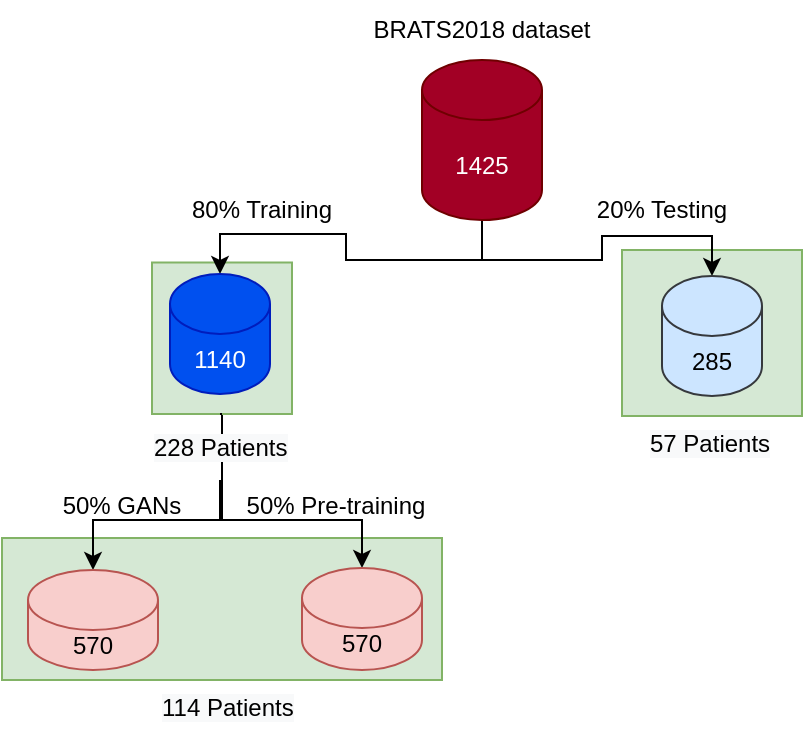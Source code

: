 <mxfile version="18.0.7" type="device"><diagram id="T5mbmQm1qSmTHW3fakI-" name="Page-1"><mxGraphModel dx="782" dy="557" grid="1" gridSize="10" guides="1" tooltips="1" connect="1" arrows="1" fold="1" page="1" pageScale="1" pageWidth="850" pageHeight="1100" math="0" shadow="0"><root><mxCell id="0"/><mxCell id="1" parent="0"/><mxCell id="M5vIYwmqm0MFrQmuiYdp-16" value="" style="rounded=0;whiteSpace=wrap;html=1;fillColor=#d5e8d4;strokeColor=#82b366;" vertex="1" parent="1"><mxGeometry x="190" y="379" width="220" height="71" as="geometry"/></mxCell><mxCell id="M5vIYwmqm0MFrQmuiYdp-23" style="edgeStyle=orthogonalEdgeStyle;rounded=0;orthogonalLoop=1;jettySize=auto;html=1;exitX=0.5;exitY=1;exitDx=0;exitDy=0;entryX=0.5;entryY=0;entryDx=0;entryDy=0;entryPerimeter=0;" edge="1" parent="1" source="M5vIYwmqm0MFrQmuiYdp-21" target="M5vIYwmqm0MFrQmuiYdp-8"><mxGeometry relative="1" as="geometry"><Array as="points"><mxPoint x="300" y="370"/><mxPoint x="235" y="370"/></Array></mxGeometry></mxCell><mxCell id="M5vIYwmqm0MFrQmuiYdp-30" style="edgeStyle=orthogonalEdgeStyle;rounded=0;orthogonalLoop=1;jettySize=auto;html=1;exitX=0.5;exitY=1;exitDx=0;exitDy=0;entryX=0.5;entryY=0;entryDx=0;entryDy=0;entryPerimeter=0;startArrow=none;" edge="1" parent="1" source="M5vIYwmqm0MFrQmuiYdp-28" target="M5vIYwmqm0MFrQmuiYdp-9"><mxGeometry relative="1" as="geometry"><Array as="points"><mxPoint x="300" y="370"/><mxPoint x="375" y="370"/></Array></mxGeometry></mxCell><mxCell id="M5vIYwmqm0MFrQmuiYdp-21" value="" style="rounded=0;whiteSpace=wrap;html=1;fillColor=#d5e8d4;strokeColor=#82b366;" vertex="1" parent="1"><mxGeometry x="265" y="241.25" width="70" height="75.75" as="geometry"/></mxCell><mxCell id="M5vIYwmqm0MFrQmuiYdp-19" value="" style="rounded=0;whiteSpace=wrap;html=1;fillColor=#d5e8d4;strokeColor=#82b366;" vertex="1" parent="1"><mxGeometry x="500" y="235" width="90" height="83" as="geometry"/></mxCell><mxCell id="M5vIYwmqm0MFrQmuiYdp-4" style="edgeStyle=orthogonalEdgeStyle;rounded=0;orthogonalLoop=1;jettySize=auto;html=1;exitX=0.5;exitY=1;exitDx=0;exitDy=0;exitPerimeter=0;entryX=0.5;entryY=0;entryDx=0;entryDy=0;entryPerimeter=0;" edge="1" parent="1" source="M5vIYwmqm0MFrQmuiYdp-1" target="M5vIYwmqm0MFrQmuiYdp-2"><mxGeometry relative="1" as="geometry"/></mxCell><mxCell id="M5vIYwmqm0MFrQmuiYdp-5" style="edgeStyle=orthogonalEdgeStyle;rounded=0;orthogonalLoop=1;jettySize=auto;html=1;exitX=0.5;exitY=1;exitDx=0;exitDy=0;exitPerimeter=0;entryX=0.5;entryY=0;entryDx=0;entryDy=0;entryPerimeter=0;" edge="1" parent="1" source="M5vIYwmqm0MFrQmuiYdp-1" target="M5vIYwmqm0MFrQmuiYdp-3"><mxGeometry relative="1" as="geometry"/></mxCell><mxCell id="M5vIYwmqm0MFrQmuiYdp-1" value="1425" style="shape=cylinder3;whiteSpace=wrap;html=1;boundedLbl=1;backgroundOutline=1;size=15;fillColor=#a20025;strokeColor=#6F0000;fontColor=#ffffff;" vertex="1" parent="1"><mxGeometry x="400" y="140" width="60" height="80" as="geometry"/></mxCell><mxCell id="M5vIYwmqm0MFrQmuiYdp-2" value="1140" style="shape=cylinder3;whiteSpace=wrap;html=1;boundedLbl=1;backgroundOutline=1;size=15;fillColor=#0050ef;strokeColor=#001DBC;fontColor=#ffffff;" vertex="1" parent="1"><mxGeometry x="274" y="247" width="50" height="60" as="geometry"/></mxCell><mxCell id="M5vIYwmqm0MFrQmuiYdp-3" value="285" style="shape=cylinder3;whiteSpace=wrap;html=1;boundedLbl=1;backgroundOutline=1;size=15;fillColor=#cce5ff;strokeColor=#36393d;" vertex="1" parent="1"><mxGeometry x="520" y="248" width="50" height="60" as="geometry"/></mxCell><mxCell id="M5vIYwmqm0MFrQmuiYdp-6" value="80% Training" style="text;html=1;strokeColor=none;fillColor=none;align=center;verticalAlign=middle;whiteSpace=wrap;rounded=0;" vertex="1" parent="1"><mxGeometry x="280" y="200" width="80" height="30" as="geometry"/></mxCell><mxCell id="M5vIYwmqm0MFrQmuiYdp-7" value="20% Testing" style="text;html=1;strokeColor=none;fillColor=none;align=center;verticalAlign=middle;whiteSpace=wrap;rounded=0;" vertex="1" parent="1"><mxGeometry x="480" y="200" width="80" height="30" as="geometry"/></mxCell><mxCell id="M5vIYwmqm0MFrQmuiYdp-8" value="570" style="shape=cylinder3;whiteSpace=wrap;html=1;boundedLbl=1;backgroundOutline=1;size=15;fillColor=#f8cecc;strokeColor=#b85450;" vertex="1" parent="1"><mxGeometry x="203" y="395" width="65" height="50" as="geometry"/></mxCell><mxCell id="M5vIYwmqm0MFrQmuiYdp-9" value="570" style="shape=cylinder3;whiteSpace=wrap;html=1;boundedLbl=1;backgroundOutline=1;size=15;fillColor=#f8cecc;strokeColor=#b85450;" vertex="1" parent="1"><mxGeometry x="340" y="394" width="60" height="51" as="geometry"/></mxCell><mxCell id="M5vIYwmqm0MFrQmuiYdp-12" value="50% Pre-training" style="text;html=1;strokeColor=none;fillColor=none;align=center;verticalAlign=middle;whiteSpace=wrap;rounded=0;" vertex="1" parent="1"><mxGeometry x="307" y="348" width="100" height="30" as="geometry"/></mxCell><mxCell id="M5vIYwmqm0MFrQmuiYdp-13" value="50% GANs" style="text;html=1;strokeColor=none;fillColor=none;align=center;verticalAlign=middle;whiteSpace=wrap;rounded=0;" vertex="1" parent="1"><mxGeometry x="210" y="348" width="80" height="30" as="geometry"/></mxCell><mxCell id="M5vIYwmqm0MFrQmuiYdp-18" value="&lt;span style=&quot;color: rgb(0, 0, 0); font-family: Helvetica; font-size: 12px; font-style: normal; font-variant-ligatures: normal; font-variant-caps: normal; font-weight: 400; letter-spacing: normal; orphans: 2; text-align: center; text-indent: 0px; text-transform: none; widows: 2; word-spacing: 0px; -webkit-text-stroke-width: 0px; background-color: rgb(248, 249, 250); text-decoration-thickness: initial; text-decoration-style: initial; text-decoration-color: initial; float: none; display: inline !important;&quot;&gt;57 Patients&lt;/span&gt;" style="text;whiteSpace=wrap;html=1;" vertex="1" parent="1"><mxGeometry x="512" y="318" width="74" height="30" as="geometry"/></mxCell><mxCell id="M5vIYwmqm0MFrQmuiYdp-20" value="BRATS2018 dataset" style="text;html=1;strokeColor=none;fillColor=none;align=center;verticalAlign=middle;whiteSpace=wrap;rounded=0;" vertex="1" parent="1"><mxGeometry x="370" y="110" width="120" height="30" as="geometry"/></mxCell><mxCell id="M5vIYwmqm0MFrQmuiYdp-17" value="&lt;span style=&quot;color: rgb(0, 0, 0); font-family: Helvetica; font-size: 12px; font-style: normal; font-variant-ligatures: normal; font-variant-caps: normal; font-weight: 400; letter-spacing: normal; orphans: 2; text-align: center; text-indent: 0px; text-transform: none; widows: 2; word-spacing: 0px; -webkit-text-stroke-width: 0px; background-color: rgb(248, 249, 250); text-decoration-thickness: initial; text-decoration-style: initial; text-decoration-color: initial; float: none; display: inline !important;&quot;&gt;114 Patients&lt;/span&gt;" style="text;whiteSpace=wrap;html=1;" vertex="1" parent="1"><mxGeometry x="268" y="450" width="70" height="30" as="geometry"/></mxCell><mxCell id="M5vIYwmqm0MFrQmuiYdp-28" value="&lt;span style=&quot;color: rgb(0, 0, 0); font-family: Helvetica; font-size: 12px; font-style: normal; font-variant-ligatures: normal; font-variant-caps: normal; font-weight: 400; letter-spacing: normal; orphans: 2; text-align: center; text-indent: 0px; text-transform: none; widows: 2; word-spacing: 0px; -webkit-text-stroke-width: 0px; background-color: rgb(248, 249, 250); text-decoration-thickness: initial; text-decoration-style: initial; text-decoration-color: initial; float: none; display: inline !important;&quot;&gt;228 Patients&lt;/span&gt;" style="text;whiteSpace=wrap;html=1;" vertex="1" parent="1"><mxGeometry x="264" y="320" width="70" height="30" as="geometry"/></mxCell><mxCell id="M5vIYwmqm0MFrQmuiYdp-31" value="" style="edgeStyle=orthogonalEdgeStyle;rounded=0;orthogonalLoop=1;jettySize=auto;html=1;exitX=0.5;exitY=1;exitDx=0;exitDy=0;entryX=0.5;entryY=0;entryDx=0;entryDy=0;entryPerimeter=0;endArrow=none;" edge="1" parent="1" source="M5vIYwmqm0MFrQmuiYdp-21"><mxGeometry relative="1" as="geometry"><mxPoint x="300" y="317" as="sourcePoint"/><mxPoint x="299" y="317" as="targetPoint"/><Array as="points"/></mxGeometry></mxCell></root></mxGraphModel></diagram></mxfile>
